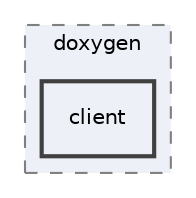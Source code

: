 digraph "/home/student/Документы/source/doxygen/client"
{
 // LATEX_PDF_SIZE
  edge [fontname="Helvetica",fontsize="10",labelfontname="Helvetica",labelfontsize="10"];
  node [fontname="Helvetica",fontsize="10",shape=record];
  compound=true
  subgraph clusterdir_e1560aab308579f1e9fc2362f9eaf9d5 {
    graph [ bgcolor="#edf0f7", pencolor="grey50", style="filled,dashed,", label="doxygen", fontname="Helvetica", fontsize="10", URL="dir_e1560aab308579f1e9fc2362f9eaf9d5.html"]
  dir_19911bb6c8d567431bec6836429d9ff1 [shape=box, label="client", style="filled,bold,", fillcolor="#edf0f7", color="grey25", URL="dir_19911bb6c8d567431bec6836429d9ff1.html"];
  }
}
